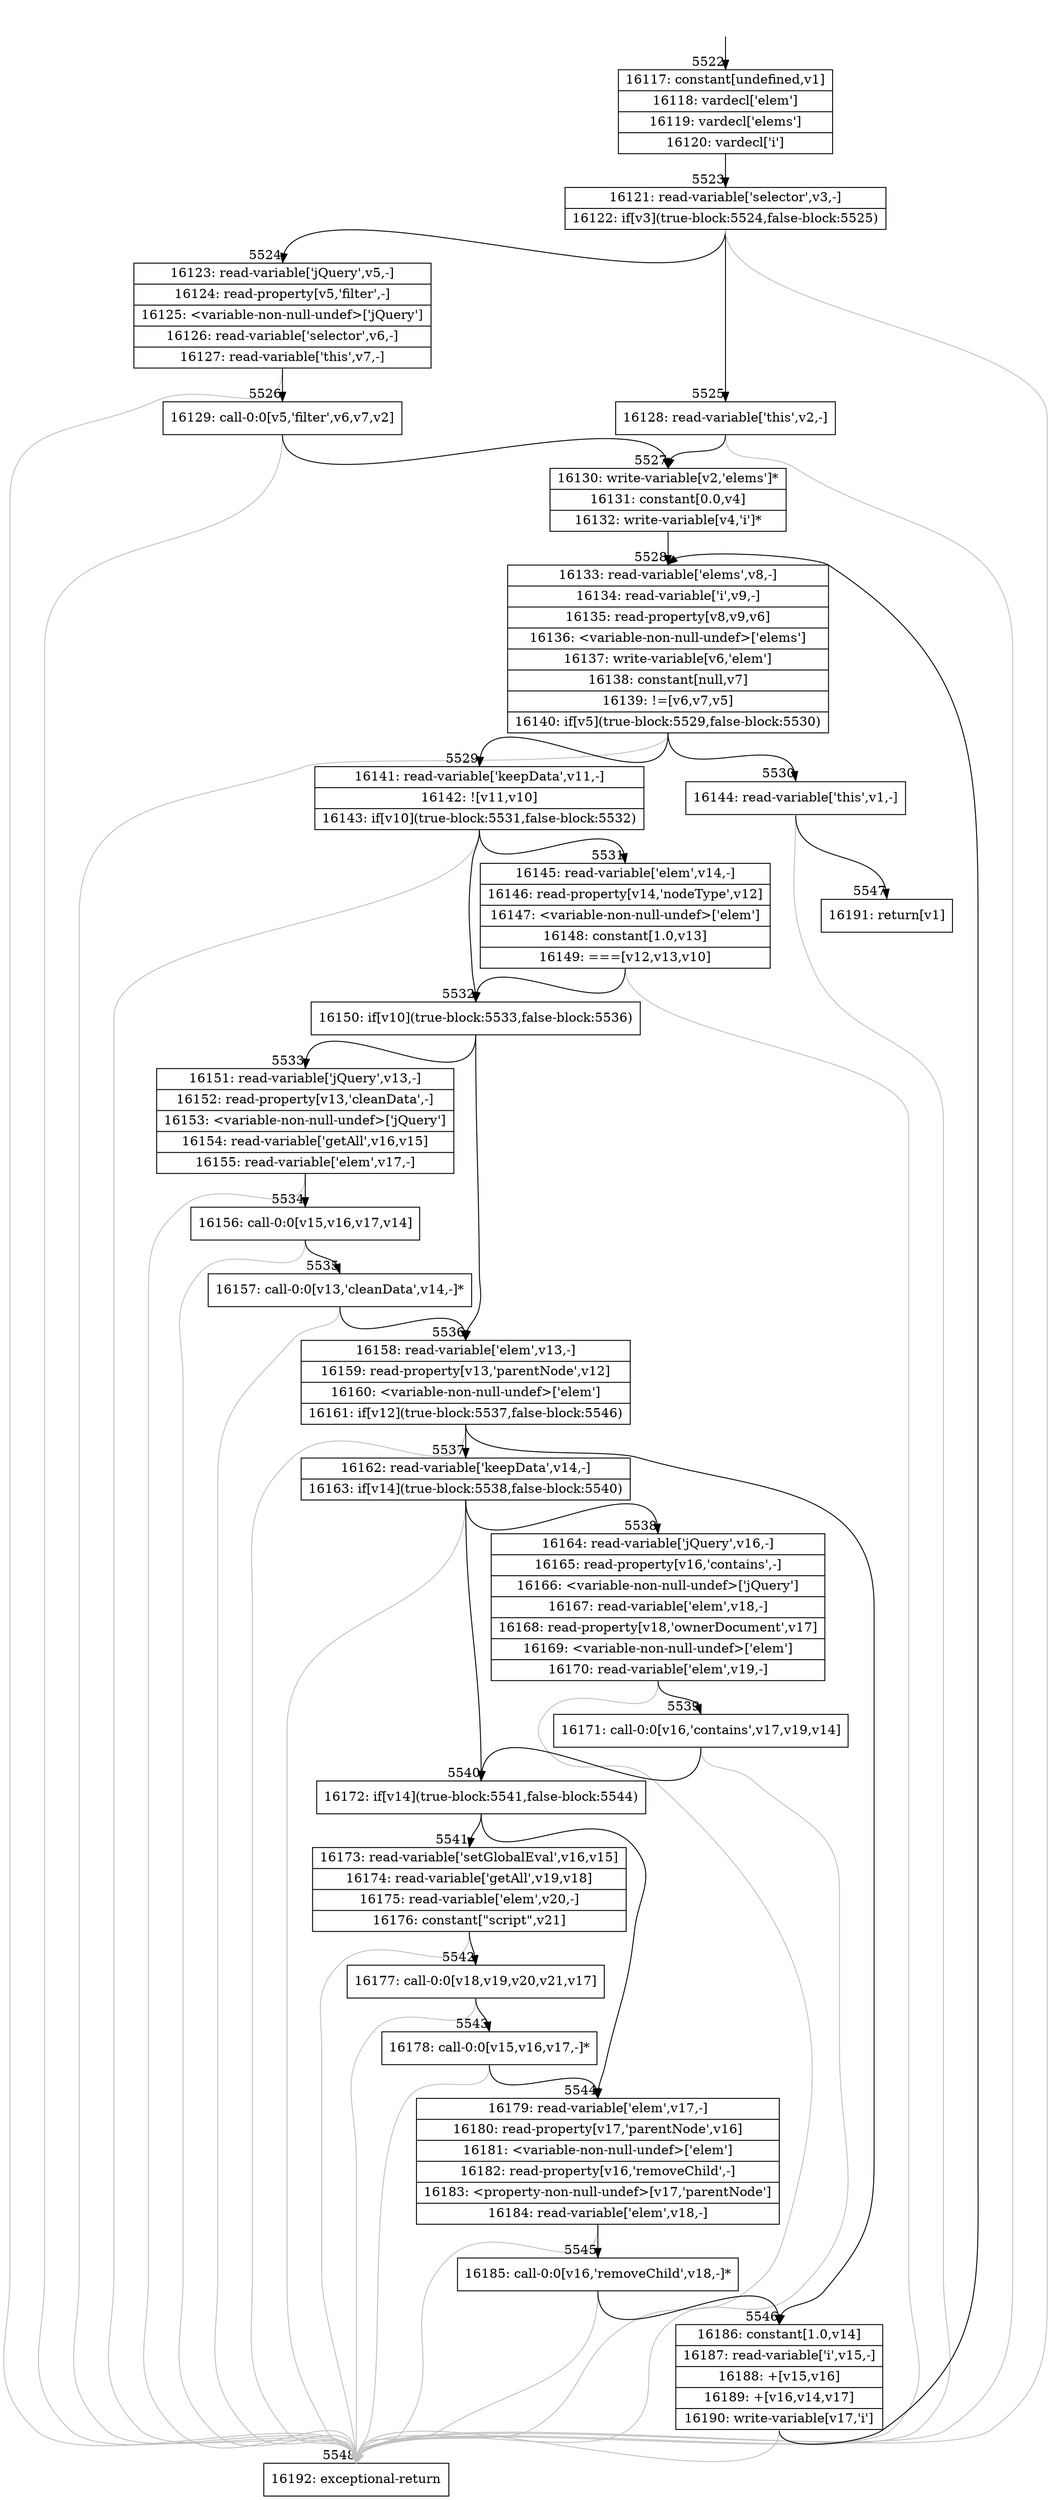 digraph {
rankdir="TD"
BB_entry346[shape=none,label=""];
BB_entry346 -> BB5522 [tailport=s, headport=n, headlabel="    5522"]
BB5522 [shape=record label="{16117: constant[undefined,v1]|16118: vardecl['elem']|16119: vardecl['elems']|16120: vardecl['i']}" ] 
BB5522 -> BB5523 [tailport=s, headport=n, headlabel="      5523"]
BB5523 [shape=record label="{16121: read-variable['selector',v3,-]|16122: if[v3](true-block:5524,false-block:5525)}" ] 
BB5523 -> BB5524 [tailport=s, headport=n, headlabel="      5524"]
BB5523 -> BB5525 [tailport=s, headport=n, headlabel="      5525"]
BB5523 -> BB5548 [tailport=s, headport=n, color=gray, headlabel="      5548"]
BB5524 [shape=record label="{16123: read-variable['jQuery',v5,-]|16124: read-property[v5,'filter',-]|16125: \<variable-non-null-undef\>['jQuery']|16126: read-variable['selector',v6,-]|16127: read-variable['this',v7,-]}" ] 
BB5524 -> BB5526 [tailport=s, headport=n, headlabel="      5526"]
BB5524 -> BB5548 [tailport=s, headport=n, color=gray]
BB5525 [shape=record label="{16128: read-variable['this',v2,-]}" ] 
BB5525 -> BB5527 [tailport=s, headport=n, headlabel="      5527"]
BB5525 -> BB5548 [tailport=s, headport=n, color=gray]
BB5526 [shape=record label="{16129: call-0:0[v5,'filter',v6,v7,v2]}" ] 
BB5526 -> BB5527 [tailport=s, headport=n]
BB5526 -> BB5548 [tailport=s, headport=n, color=gray]
BB5527 [shape=record label="{16130: write-variable[v2,'elems']*|16131: constant[0.0,v4]|16132: write-variable[v4,'i']*}" ] 
BB5527 -> BB5528 [tailport=s, headport=n, headlabel="      5528"]
BB5528 [shape=record label="{16133: read-variable['elems',v8,-]|16134: read-variable['i',v9,-]|16135: read-property[v8,v9,v6]|16136: \<variable-non-null-undef\>['elems']|16137: write-variable[v6,'elem']|16138: constant[null,v7]|16139: !=[v6,v7,v5]|16140: if[v5](true-block:5529,false-block:5530)}" ] 
BB5528 -> BB5529 [tailport=s, headport=n, headlabel="      5529"]
BB5528 -> BB5530 [tailport=s, headport=n, headlabel="      5530"]
BB5528 -> BB5548 [tailport=s, headport=n, color=gray]
BB5529 [shape=record label="{16141: read-variable['keepData',v11,-]|16142: ![v11,v10]|16143: if[v10](true-block:5531,false-block:5532)}" ] 
BB5529 -> BB5532 [tailport=s, headport=n, headlabel="      5532"]
BB5529 -> BB5531 [tailport=s, headport=n, headlabel="      5531"]
BB5529 -> BB5548 [tailport=s, headport=n, color=gray]
BB5530 [shape=record label="{16144: read-variable['this',v1,-]}" ] 
BB5530 -> BB5547 [tailport=s, headport=n, headlabel="      5547"]
BB5530 -> BB5548 [tailport=s, headport=n, color=gray]
BB5531 [shape=record label="{16145: read-variable['elem',v14,-]|16146: read-property[v14,'nodeType',v12]|16147: \<variable-non-null-undef\>['elem']|16148: constant[1.0,v13]|16149: ===[v12,v13,v10]}" ] 
BB5531 -> BB5532 [tailport=s, headport=n]
BB5531 -> BB5548 [tailport=s, headport=n, color=gray]
BB5532 [shape=record label="{16150: if[v10](true-block:5533,false-block:5536)}" ] 
BB5532 -> BB5533 [tailport=s, headport=n, headlabel="      5533"]
BB5532 -> BB5536 [tailport=s, headport=n, headlabel="      5536"]
BB5533 [shape=record label="{16151: read-variable['jQuery',v13,-]|16152: read-property[v13,'cleanData',-]|16153: \<variable-non-null-undef\>['jQuery']|16154: read-variable['getAll',v16,v15]|16155: read-variable['elem',v17,-]}" ] 
BB5533 -> BB5534 [tailport=s, headport=n, headlabel="      5534"]
BB5533 -> BB5548 [tailport=s, headport=n, color=gray]
BB5534 [shape=record label="{16156: call-0:0[v15,v16,v17,v14]}" ] 
BB5534 -> BB5535 [tailport=s, headport=n, headlabel="      5535"]
BB5534 -> BB5548 [tailport=s, headport=n, color=gray]
BB5535 [shape=record label="{16157: call-0:0[v13,'cleanData',v14,-]*}" ] 
BB5535 -> BB5536 [tailport=s, headport=n]
BB5535 -> BB5548 [tailport=s, headport=n, color=gray]
BB5536 [shape=record label="{16158: read-variable['elem',v13,-]|16159: read-property[v13,'parentNode',v12]|16160: \<variable-non-null-undef\>['elem']|16161: if[v12](true-block:5537,false-block:5546)}" ] 
BB5536 -> BB5537 [tailport=s, headport=n, headlabel="      5537"]
BB5536 -> BB5546 [tailport=s, headport=n, headlabel="      5546"]
BB5536 -> BB5548 [tailport=s, headport=n, color=gray]
BB5537 [shape=record label="{16162: read-variable['keepData',v14,-]|16163: if[v14](true-block:5538,false-block:5540)}" ] 
BB5537 -> BB5540 [tailport=s, headport=n, headlabel="      5540"]
BB5537 -> BB5538 [tailport=s, headport=n, headlabel="      5538"]
BB5537 -> BB5548 [tailport=s, headport=n, color=gray]
BB5538 [shape=record label="{16164: read-variable['jQuery',v16,-]|16165: read-property[v16,'contains',-]|16166: \<variable-non-null-undef\>['jQuery']|16167: read-variable['elem',v18,-]|16168: read-property[v18,'ownerDocument',v17]|16169: \<variable-non-null-undef\>['elem']|16170: read-variable['elem',v19,-]}" ] 
BB5538 -> BB5539 [tailport=s, headport=n, headlabel="      5539"]
BB5538 -> BB5548 [tailport=s, headport=n, color=gray]
BB5539 [shape=record label="{16171: call-0:0[v16,'contains',v17,v19,v14]}" ] 
BB5539 -> BB5540 [tailport=s, headport=n]
BB5539 -> BB5548 [tailport=s, headport=n, color=gray]
BB5540 [shape=record label="{16172: if[v14](true-block:5541,false-block:5544)}" ] 
BB5540 -> BB5541 [tailport=s, headport=n, headlabel="      5541"]
BB5540 -> BB5544 [tailport=s, headport=n, headlabel="      5544"]
BB5541 [shape=record label="{16173: read-variable['setGlobalEval',v16,v15]|16174: read-variable['getAll',v19,v18]|16175: read-variable['elem',v20,-]|16176: constant[\"script\",v21]}" ] 
BB5541 -> BB5542 [tailport=s, headport=n, headlabel="      5542"]
BB5541 -> BB5548 [tailport=s, headport=n, color=gray]
BB5542 [shape=record label="{16177: call-0:0[v18,v19,v20,v21,v17]}" ] 
BB5542 -> BB5543 [tailport=s, headport=n, headlabel="      5543"]
BB5542 -> BB5548 [tailport=s, headport=n, color=gray]
BB5543 [shape=record label="{16178: call-0:0[v15,v16,v17,-]*}" ] 
BB5543 -> BB5544 [tailport=s, headport=n]
BB5543 -> BB5548 [tailport=s, headport=n, color=gray]
BB5544 [shape=record label="{16179: read-variable['elem',v17,-]|16180: read-property[v17,'parentNode',v16]|16181: \<variable-non-null-undef\>['elem']|16182: read-property[v16,'removeChild',-]|16183: \<property-non-null-undef\>[v17,'parentNode']|16184: read-variable['elem',v18,-]}" ] 
BB5544 -> BB5545 [tailport=s, headport=n, headlabel="      5545"]
BB5544 -> BB5548 [tailport=s, headport=n, color=gray]
BB5545 [shape=record label="{16185: call-0:0[v16,'removeChild',v18,-]*}" ] 
BB5545 -> BB5546 [tailport=s, headport=n]
BB5545 -> BB5548 [tailport=s, headport=n, color=gray]
BB5546 [shape=record label="{16186: constant[1.0,v14]|16187: read-variable['i',v15,-]|16188: +[v15,v16]|16189: +[v16,v14,v17]|16190: write-variable[v17,'i']}" ] 
BB5546 -> BB5528 [tailport=s, headport=n]
BB5546 -> BB5548 [tailport=s, headport=n, color=gray]
BB5547 [shape=record label="{16191: return[v1]}" ] 
BB5548 [shape=record label="{16192: exceptional-return}" ] 
}
